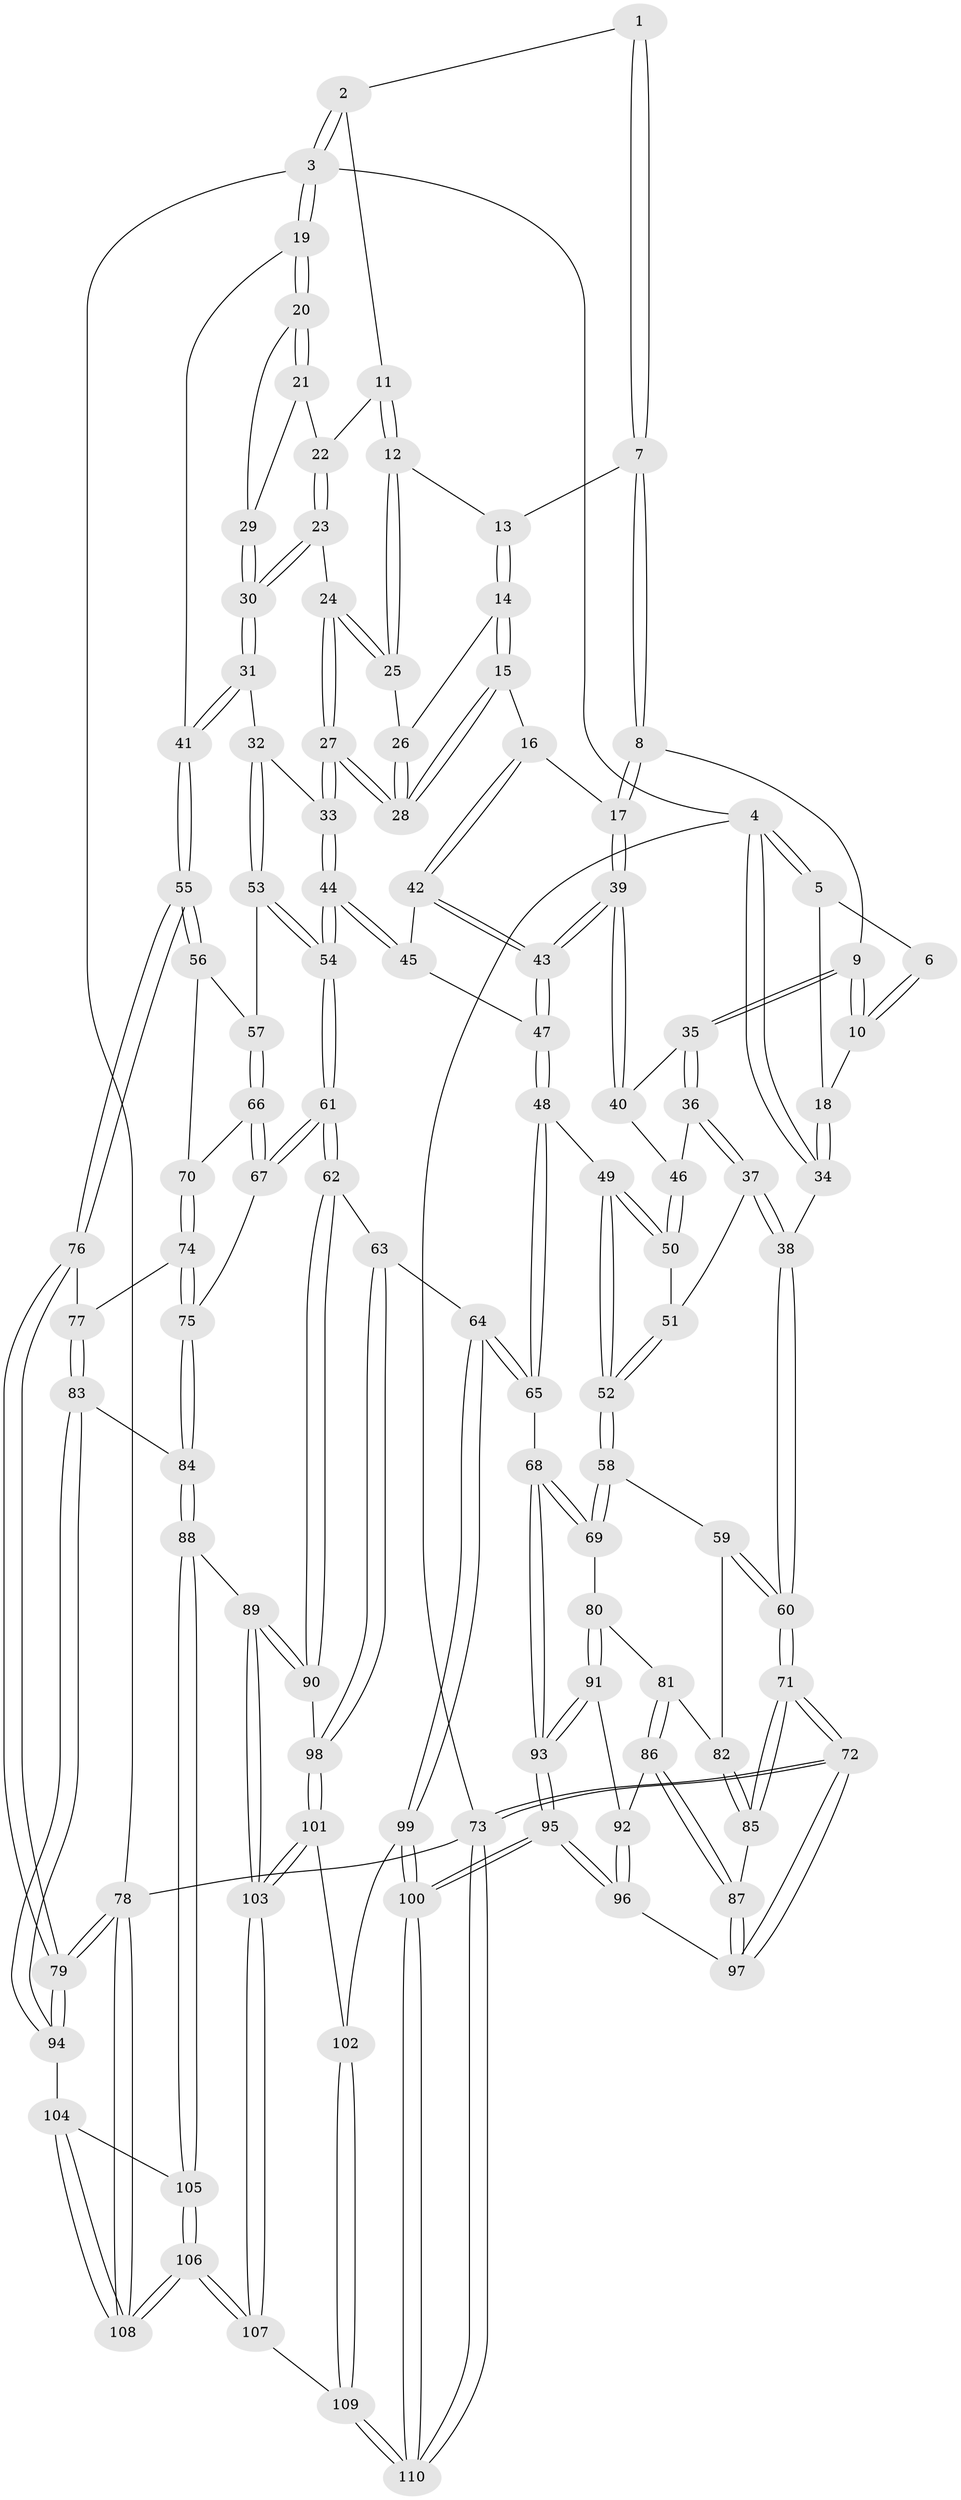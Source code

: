 // coarse degree distribution, {3: 0.6666666666666666, 4: 0.3076923076923077, 2: 0.02564102564102564}
// Generated by graph-tools (version 1.1) at 2025/38/03/04/25 23:38:33]
// undirected, 110 vertices, 272 edges
graph export_dot {
  node [color=gray90,style=filled];
  1 [pos="+0.4691985179315627+0"];
  2 [pos="+0.9436423354402041+0"];
  3 [pos="+1+0"];
  4 [pos="+0+0"];
  5 [pos="+0+0"];
  6 [pos="+0.31728517418882995+0"];
  7 [pos="+0.4738192447754662+0"];
  8 [pos="+0.4055507855944905+0.10086058178374796"];
  9 [pos="+0.25832923733267116+0.19572808697245478"];
  10 [pos="+0.25013903766786794+0.18927724067235754"];
  11 [pos="+0.8399825980740478+0"];
  12 [pos="+0.7162234592682055+0.0956722046137252"];
  13 [pos="+0.5568326820088477+0.0215914575063666"];
  14 [pos="+0.5831527713147929+0.16157586570717478"];
  15 [pos="+0.5511344468505768+0.2530415517472753"];
  16 [pos="+0.5408980646386197+0.2551540784601127"];
  17 [pos="+0.5211434870937391+0.2515354309933548"];
  18 [pos="+0.20420535360626135+0.16703636643618508"];
  19 [pos="+1+0.0989277303517135"];
  20 [pos="+1+0.1457120699049525"];
  21 [pos="+0.8914013043066124+0.15253270567953675"];
  22 [pos="+0.8444602137163327+0.006664247490537695"];
  23 [pos="+0.7941129491119957+0.20508066684359105"];
  24 [pos="+0.731320965157892+0.14510260555344082"];
  25 [pos="+0.7132417028401533+0.1070483097663123"];
  26 [pos="+0.6877635010239052+0.127066797515413"];
  27 [pos="+0.671258825646039+0.30914822251922186"];
  28 [pos="+0.6556403749141693+0.29898089627665453"];
  29 [pos="+0.8697933197083252+0.246788062281515"];
  30 [pos="+0.8325600785646019+0.29945025849543117"];
  31 [pos="+0.8268259738249837+0.3244245704165318"];
  32 [pos="+0.7822003947479633+0.3592409663379916"];
  33 [pos="+0.7077652114457595+0.3413810550315896"];
  34 [pos="+0+0.2831931169314384"];
  35 [pos="+0.27083749547754377+0.25394330404833554"];
  36 [pos="+0.021668517678846012+0.33053837523069335"];
  37 [pos="+0+0.33641728374362995"];
  38 [pos="+0+0.31504522131055296"];
  39 [pos="+0.34246732784290396+0.33170173171247647"];
  40 [pos="+0.28983565550924645+0.3004149094343576"];
  41 [pos="+1+0.4056067376022578"];
  42 [pos="+0.522631152076615+0.3561476898114994"];
  43 [pos="+0.3774710825014364+0.4267129385024337"];
  44 [pos="+0.5767962033158166+0.4706183906298113"];
  45 [pos="+0.5287767663769408+0.4256904624726484"];
  46 [pos="+0.23230938587602418+0.35535229101095067"];
  47 [pos="+0.37995406198956916+0.43740257648034275"];
  48 [pos="+0.37868637115417497+0.44813181064103164"];
  49 [pos="+0.20366960031639195+0.5008315291924152"];
  50 [pos="+0.20826014835034712+0.3997494873832109"];
  51 [pos="+0.10691824804596947+0.40705841295675177"];
  52 [pos="+0.1775349868128019+0.5474656140432549"];
  53 [pos="+0.7831866630003542+0.36696816316412195"];
  54 [pos="+0.5664310589767351+0.6035547825840942"];
  55 [pos="+1+0.5238587613023536"];
  56 [pos="+0.8982697015041479+0.5278026074161031"];
  57 [pos="+0.7939571626173649+0.4219925633532316"];
  58 [pos="+0.1714663523252943+0.5658974939867663"];
  59 [pos="+0.012141981938716273+0.562696147614654"];
  60 [pos="+0+0.49491810450264306"];
  61 [pos="+0.5624559279138592+0.6302793014893104"];
  62 [pos="+0.5156682538707734+0.6639758809484849"];
  63 [pos="+0.5057316835911594+0.6673854996595274"];
  64 [pos="+0.43706116812090584+0.669039267781646"];
  65 [pos="+0.43171572647633355+0.6664743163236186"];
  66 [pos="+0.7421071572511718+0.5408342481103373"];
  67 [pos="+0.6594725433657969+0.6250775576190335"];
  68 [pos="+0.3756908864965584+0.6704790539786272"];
  69 [pos="+0.23346081946742686+0.6395342649865305"];
  70 [pos="+0.8585122209443662+0.6135119442346153"];
  71 [pos="+0+0.8195347313542982"];
  72 [pos="+0+0.9299366061005763"];
  73 [pos="+0+1"];
  74 [pos="+0.8575408853934059+0.638260395714003"];
  75 [pos="+0.7813026906773162+0.7021850531120846"];
  76 [pos="+1+0.5491287618972802"];
  77 [pos="+0.9513219017804059+0.6811432945693217"];
  78 [pos="+1+1"];
  79 [pos="+1+0.8618612953620636"];
  80 [pos="+0.16825575355659508+0.7233943069367655"];
  81 [pos="+0.11098059219123917+0.7293016935827289"];
  82 [pos="+0.0718416647397288+0.7205280419053532"];
  83 [pos="+0.9261724657234947+0.7812830172646815"];
  84 [pos="+0.8073764252363077+0.8278961266116505"];
  85 [pos="+0+0.7875014687927445"];
  86 [pos="+0.08513044905059756+0.820151374379304"];
  87 [pos="+0.07383973585469207+0.8277797294891985"];
  88 [pos="+0.8066387247869063+0.8295364905545041"];
  89 [pos="+0.7377807420611936+0.8559828071943494"];
  90 [pos="+0.6743301476710917+0.8118955914625404"];
  91 [pos="+0.17139458901975982+0.7593436733617507"];
  92 [pos="+0.14037395310704812+0.8100590621554353"];
  93 [pos="+0.24165887339121164+0.8460899715421336"];
  94 [pos="+1+0.8528673083115526"];
  95 [pos="+0.2255463058615615+1"];
  96 [pos="+0.21610974165826216+1"];
  97 [pos="+0.08988328804502052+0.8974750766648093"];
  98 [pos="+0.563818238241696+0.8759011282026306"];
  99 [pos="+0.3978048913583418+0.89652065670825"];
  100 [pos="+0.23445553669720737+1"];
  101 [pos="+0.5676490827132685+0.904497698305571"];
  102 [pos="+0.5127527160064849+0.9456767877726208"];
  103 [pos="+0.6761324440219608+0.9389432886028126"];
  104 [pos="+0.9760673512786602+0.9047424207849445"];
  105 [pos="+0.8708272505045366+0.9344586725265556"];
  106 [pos="+0.8773863502153522+1"];
  107 [pos="+0.7054318359951413+1"];
  108 [pos="+1+1"];
  109 [pos="+0.5301099956572155+1"];
  110 [pos="+0.20593497591679813+1"];
  1 -- 2;
  1 -- 7;
  1 -- 7;
  2 -- 3;
  2 -- 3;
  2 -- 11;
  3 -- 4;
  3 -- 19;
  3 -- 19;
  3 -- 78;
  4 -- 5;
  4 -- 5;
  4 -- 34;
  4 -- 34;
  4 -- 73;
  5 -- 6;
  5 -- 18;
  6 -- 10;
  6 -- 10;
  7 -- 8;
  7 -- 8;
  7 -- 13;
  8 -- 9;
  8 -- 17;
  8 -- 17;
  9 -- 10;
  9 -- 10;
  9 -- 35;
  9 -- 35;
  10 -- 18;
  11 -- 12;
  11 -- 12;
  11 -- 22;
  12 -- 13;
  12 -- 25;
  12 -- 25;
  13 -- 14;
  13 -- 14;
  14 -- 15;
  14 -- 15;
  14 -- 26;
  15 -- 16;
  15 -- 28;
  15 -- 28;
  16 -- 17;
  16 -- 42;
  16 -- 42;
  17 -- 39;
  17 -- 39;
  18 -- 34;
  18 -- 34;
  19 -- 20;
  19 -- 20;
  19 -- 41;
  20 -- 21;
  20 -- 21;
  20 -- 29;
  21 -- 22;
  21 -- 29;
  22 -- 23;
  22 -- 23;
  23 -- 24;
  23 -- 30;
  23 -- 30;
  24 -- 25;
  24 -- 25;
  24 -- 27;
  24 -- 27;
  25 -- 26;
  26 -- 28;
  26 -- 28;
  27 -- 28;
  27 -- 28;
  27 -- 33;
  27 -- 33;
  29 -- 30;
  29 -- 30;
  30 -- 31;
  30 -- 31;
  31 -- 32;
  31 -- 41;
  31 -- 41;
  32 -- 33;
  32 -- 53;
  32 -- 53;
  33 -- 44;
  33 -- 44;
  34 -- 38;
  35 -- 36;
  35 -- 36;
  35 -- 40;
  36 -- 37;
  36 -- 37;
  36 -- 46;
  37 -- 38;
  37 -- 38;
  37 -- 51;
  38 -- 60;
  38 -- 60;
  39 -- 40;
  39 -- 40;
  39 -- 43;
  39 -- 43;
  40 -- 46;
  41 -- 55;
  41 -- 55;
  42 -- 43;
  42 -- 43;
  42 -- 45;
  43 -- 47;
  43 -- 47;
  44 -- 45;
  44 -- 45;
  44 -- 54;
  44 -- 54;
  45 -- 47;
  46 -- 50;
  46 -- 50;
  47 -- 48;
  47 -- 48;
  48 -- 49;
  48 -- 65;
  48 -- 65;
  49 -- 50;
  49 -- 50;
  49 -- 52;
  49 -- 52;
  50 -- 51;
  51 -- 52;
  51 -- 52;
  52 -- 58;
  52 -- 58;
  53 -- 54;
  53 -- 54;
  53 -- 57;
  54 -- 61;
  54 -- 61;
  55 -- 56;
  55 -- 56;
  55 -- 76;
  55 -- 76;
  56 -- 57;
  56 -- 70;
  57 -- 66;
  57 -- 66;
  58 -- 59;
  58 -- 69;
  58 -- 69;
  59 -- 60;
  59 -- 60;
  59 -- 82;
  60 -- 71;
  60 -- 71;
  61 -- 62;
  61 -- 62;
  61 -- 67;
  61 -- 67;
  62 -- 63;
  62 -- 90;
  62 -- 90;
  63 -- 64;
  63 -- 98;
  63 -- 98;
  64 -- 65;
  64 -- 65;
  64 -- 99;
  64 -- 99;
  65 -- 68;
  66 -- 67;
  66 -- 67;
  66 -- 70;
  67 -- 75;
  68 -- 69;
  68 -- 69;
  68 -- 93;
  68 -- 93;
  69 -- 80;
  70 -- 74;
  70 -- 74;
  71 -- 72;
  71 -- 72;
  71 -- 85;
  71 -- 85;
  72 -- 73;
  72 -- 73;
  72 -- 97;
  72 -- 97;
  73 -- 110;
  73 -- 110;
  73 -- 78;
  74 -- 75;
  74 -- 75;
  74 -- 77;
  75 -- 84;
  75 -- 84;
  76 -- 77;
  76 -- 79;
  76 -- 79;
  77 -- 83;
  77 -- 83;
  78 -- 79;
  78 -- 79;
  78 -- 108;
  78 -- 108;
  79 -- 94;
  79 -- 94;
  80 -- 81;
  80 -- 91;
  80 -- 91;
  81 -- 82;
  81 -- 86;
  81 -- 86;
  82 -- 85;
  82 -- 85;
  83 -- 84;
  83 -- 94;
  83 -- 94;
  84 -- 88;
  84 -- 88;
  85 -- 87;
  86 -- 87;
  86 -- 87;
  86 -- 92;
  87 -- 97;
  87 -- 97;
  88 -- 89;
  88 -- 105;
  88 -- 105;
  89 -- 90;
  89 -- 90;
  89 -- 103;
  89 -- 103;
  90 -- 98;
  91 -- 92;
  91 -- 93;
  91 -- 93;
  92 -- 96;
  92 -- 96;
  93 -- 95;
  93 -- 95;
  94 -- 104;
  95 -- 96;
  95 -- 96;
  95 -- 100;
  95 -- 100;
  96 -- 97;
  98 -- 101;
  98 -- 101;
  99 -- 100;
  99 -- 100;
  99 -- 102;
  100 -- 110;
  100 -- 110;
  101 -- 102;
  101 -- 103;
  101 -- 103;
  102 -- 109;
  102 -- 109;
  103 -- 107;
  103 -- 107;
  104 -- 105;
  104 -- 108;
  104 -- 108;
  105 -- 106;
  105 -- 106;
  106 -- 107;
  106 -- 107;
  106 -- 108;
  106 -- 108;
  107 -- 109;
  109 -- 110;
  109 -- 110;
}
